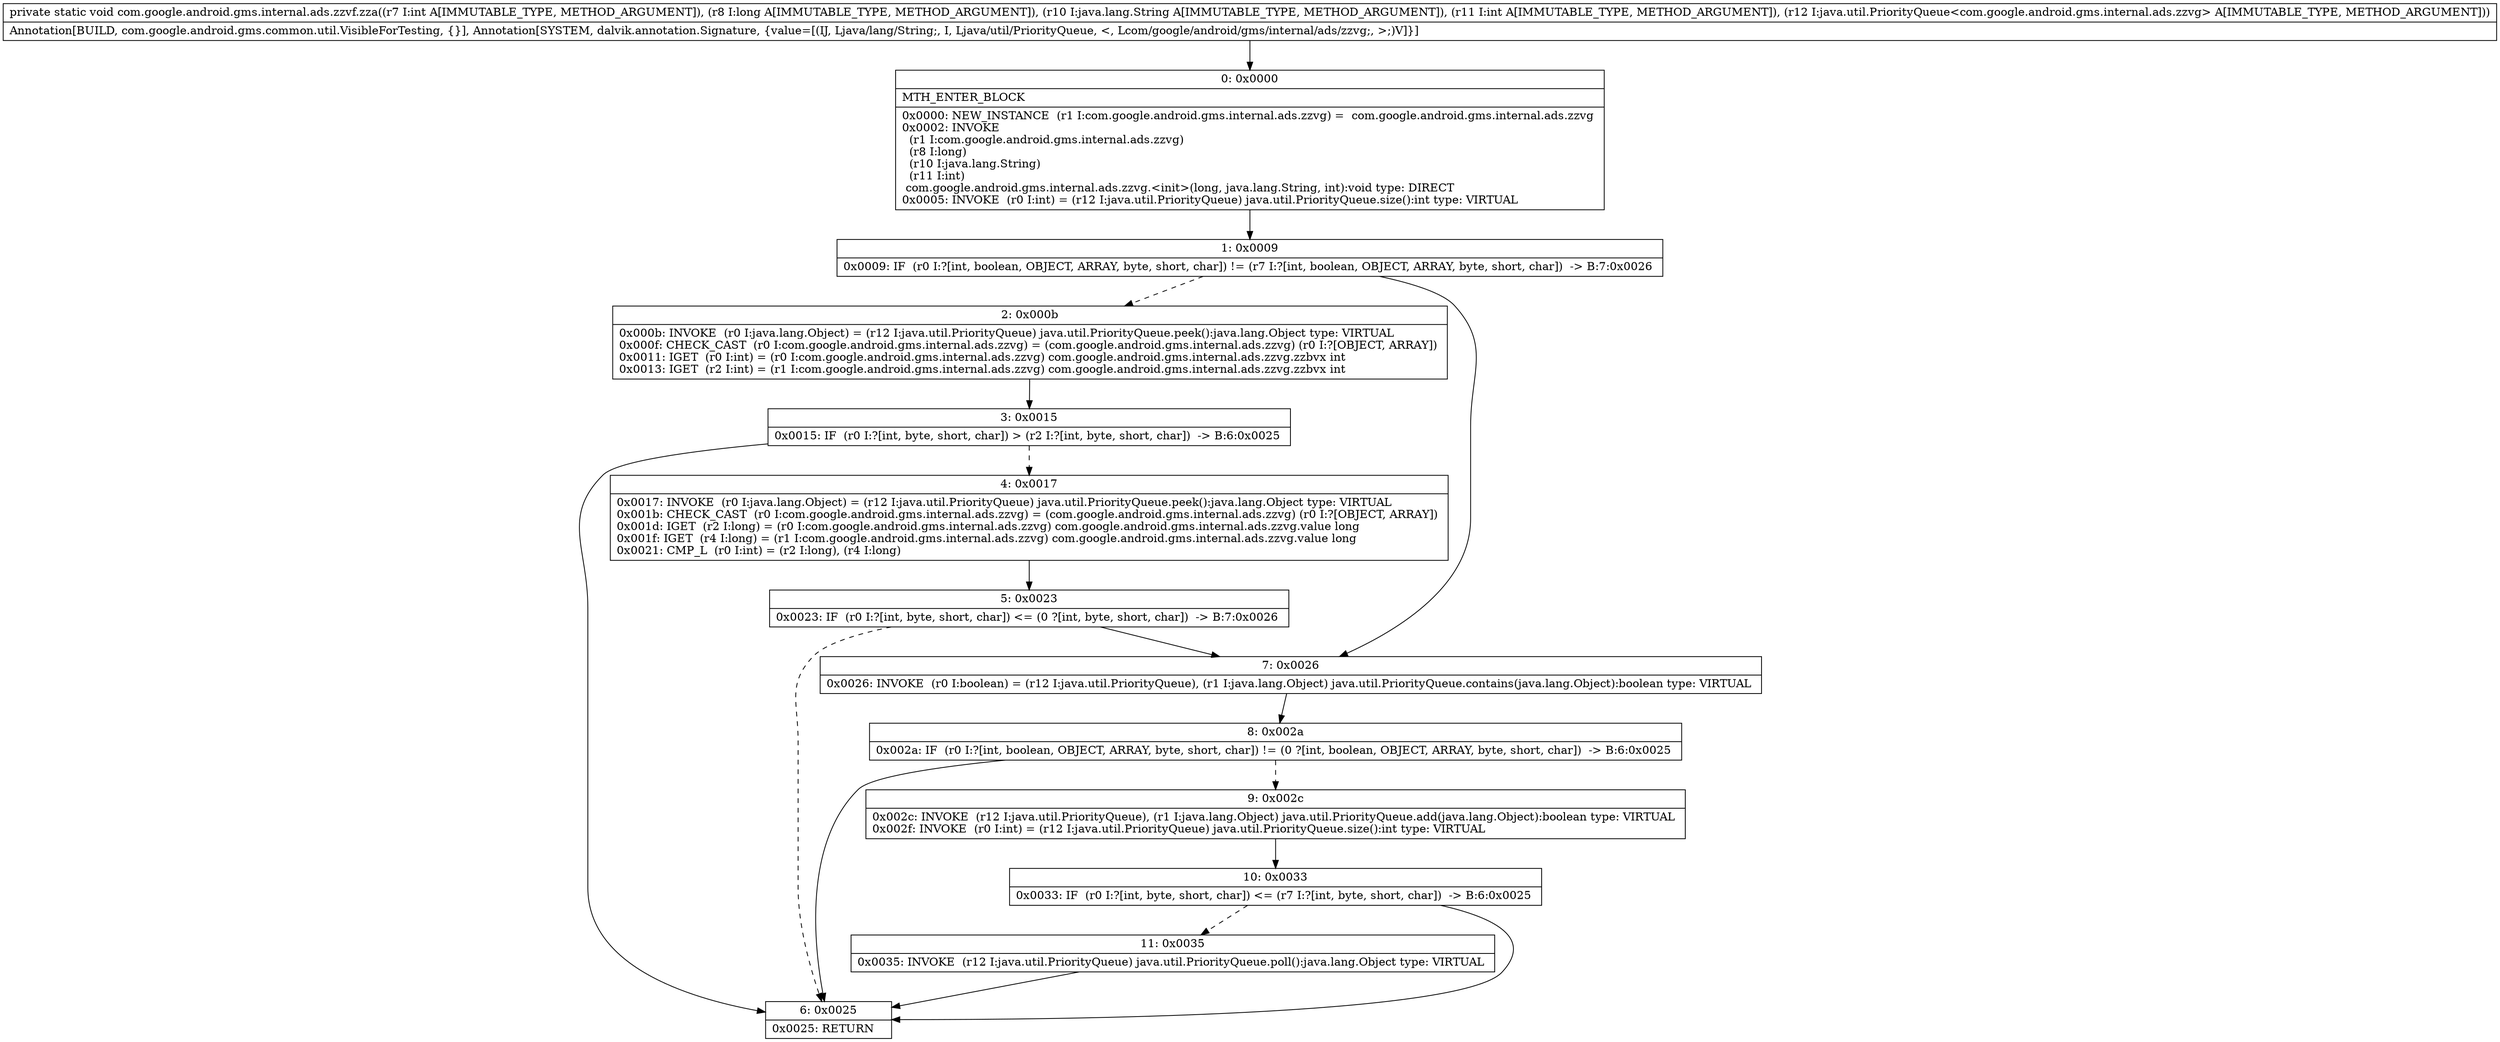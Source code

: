 digraph "CFG forcom.google.android.gms.internal.ads.zzvf.zza(IJLjava\/lang\/String;ILjava\/util\/PriorityQueue;)V" {
Node_0 [shape=record,label="{0\:\ 0x0000|MTH_ENTER_BLOCK\l|0x0000: NEW_INSTANCE  (r1 I:com.google.android.gms.internal.ads.zzvg) =  com.google.android.gms.internal.ads.zzvg \l0x0002: INVOKE  \l  (r1 I:com.google.android.gms.internal.ads.zzvg)\l  (r8 I:long)\l  (r10 I:java.lang.String)\l  (r11 I:int)\l com.google.android.gms.internal.ads.zzvg.\<init\>(long, java.lang.String, int):void type: DIRECT \l0x0005: INVOKE  (r0 I:int) = (r12 I:java.util.PriorityQueue) java.util.PriorityQueue.size():int type: VIRTUAL \l}"];
Node_1 [shape=record,label="{1\:\ 0x0009|0x0009: IF  (r0 I:?[int, boolean, OBJECT, ARRAY, byte, short, char]) != (r7 I:?[int, boolean, OBJECT, ARRAY, byte, short, char])  \-\> B:7:0x0026 \l}"];
Node_2 [shape=record,label="{2\:\ 0x000b|0x000b: INVOKE  (r0 I:java.lang.Object) = (r12 I:java.util.PriorityQueue) java.util.PriorityQueue.peek():java.lang.Object type: VIRTUAL \l0x000f: CHECK_CAST  (r0 I:com.google.android.gms.internal.ads.zzvg) = (com.google.android.gms.internal.ads.zzvg) (r0 I:?[OBJECT, ARRAY]) \l0x0011: IGET  (r0 I:int) = (r0 I:com.google.android.gms.internal.ads.zzvg) com.google.android.gms.internal.ads.zzvg.zzbvx int \l0x0013: IGET  (r2 I:int) = (r1 I:com.google.android.gms.internal.ads.zzvg) com.google.android.gms.internal.ads.zzvg.zzbvx int \l}"];
Node_3 [shape=record,label="{3\:\ 0x0015|0x0015: IF  (r0 I:?[int, byte, short, char]) \> (r2 I:?[int, byte, short, char])  \-\> B:6:0x0025 \l}"];
Node_4 [shape=record,label="{4\:\ 0x0017|0x0017: INVOKE  (r0 I:java.lang.Object) = (r12 I:java.util.PriorityQueue) java.util.PriorityQueue.peek():java.lang.Object type: VIRTUAL \l0x001b: CHECK_CAST  (r0 I:com.google.android.gms.internal.ads.zzvg) = (com.google.android.gms.internal.ads.zzvg) (r0 I:?[OBJECT, ARRAY]) \l0x001d: IGET  (r2 I:long) = (r0 I:com.google.android.gms.internal.ads.zzvg) com.google.android.gms.internal.ads.zzvg.value long \l0x001f: IGET  (r4 I:long) = (r1 I:com.google.android.gms.internal.ads.zzvg) com.google.android.gms.internal.ads.zzvg.value long \l0x0021: CMP_L  (r0 I:int) = (r2 I:long), (r4 I:long) \l}"];
Node_5 [shape=record,label="{5\:\ 0x0023|0x0023: IF  (r0 I:?[int, byte, short, char]) \<= (0 ?[int, byte, short, char])  \-\> B:7:0x0026 \l}"];
Node_6 [shape=record,label="{6\:\ 0x0025|0x0025: RETURN   \l}"];
Node_7 [shape=record,label="{7\:\ 0x0026|0x0026: INVOKE  (r0 I:boolean) = (r12 I:java.util.PriorityQueue), (r1 I:java.lang.Object) java.util.PriorityQueue.contains(java.lang.Object):boolean type: VIRTUAL \l}"];
Node_8 [shape=record,label="{8\:\ 0x002a|0x002a: IF  (r0 I:?[int, boolean, OBJECT, ARRAY, byte, short, char]) != (0 ?[int, boolean, OBJECT, ARRAY, byte, short, char])  \-\> B:6:0x0025 \l}"];
Node_9 [shape=record,label="{9\:\ 0x002c|0x002c: INVOKE  (r12 I:java.util.PriorityQueue), (r1 I:java.lang.Object) java.util.PriorityQueue.add(java.lang.Object):boolean type: VIRTUAL \l0x002f: INVOKE  (r0 I:int) = (r12 I:java.util.PriorityQueue) java.util.PriorityQueue.size():int type: VIRTUAL \l}"];
Node_10 [shape=record,label="{10\:\ 0x0033|0x0033: IF  (r0 I:?[int, byte, short, char]) \<= (r7 I:?[int, byte, short, char])  \-\> B:6:0x0025 \l}"];
Node_11 [shape=record,label="{11\:\ 0x0035|0x0035: INVOKE  (r12 I:java.util.PriorityQueue) java.util.PriorityQueue.poll():java.lang.Object type: VIRTUAL \l}"];
MethodNode[shape=record,label="{private static void com.google.android.gms.internal.ads.zzvf.zza((r7 I:int A[IMMUTABLE_TYPE, METHOD_ARGUMENT]), (r8 I:long A[IMMUTABLE_TYPE, METHOD_ARGUMENT]), (r10 I:java.lang.String A[IMMUTABLE_TYPE, METHOD_ARGUMENT]), (r11 I:int A[IMMUTABLE_TYPE, METHOD_ARGUMENT]), (r12 I:java.util.PriorityQueue\<com.google.android.gms.internal.ads.zzvg\> A[IMMUTABLE_TYPE, METHOD_ARGUMENT]))  | Annotation[BUILD, com.google.android.gms.common.util.VisibleForTesting, \{\}], Annotation[SYSTEM, dalvik.annotation.Signature, \{value=[(IJ, Ljava\/lang\/String;, I, Ljava\/util\/PriorityQueue, \<, Lcom\/google\/android\/gms\/internal\/ads\/zzvg;, \>;)V]\}]\l}"];
MethodNode -> Node_0;
Node_0 -> Node_1;
Node_1 -> Node_2[style=dashed];
Node_1 -> Node_7;
Node_2 -> Node_3;
Node_3 -> Node_4[style=dashed];
Node_3 -> Node_6;
Node_4 -> Node_5;
Node_5 -> Node_6[style=dashed];
Node_5 -> Node_7;
Node_7 -> Node_8;
Node_8 -> Node_6;
Node_8 -> Node_9[style=dashed];
Node_9 -> Node_10;
Node_10 -> Node_6;
Node_10 -> Node_11[style=dashed];
Node_11 -> Node_6;
}

